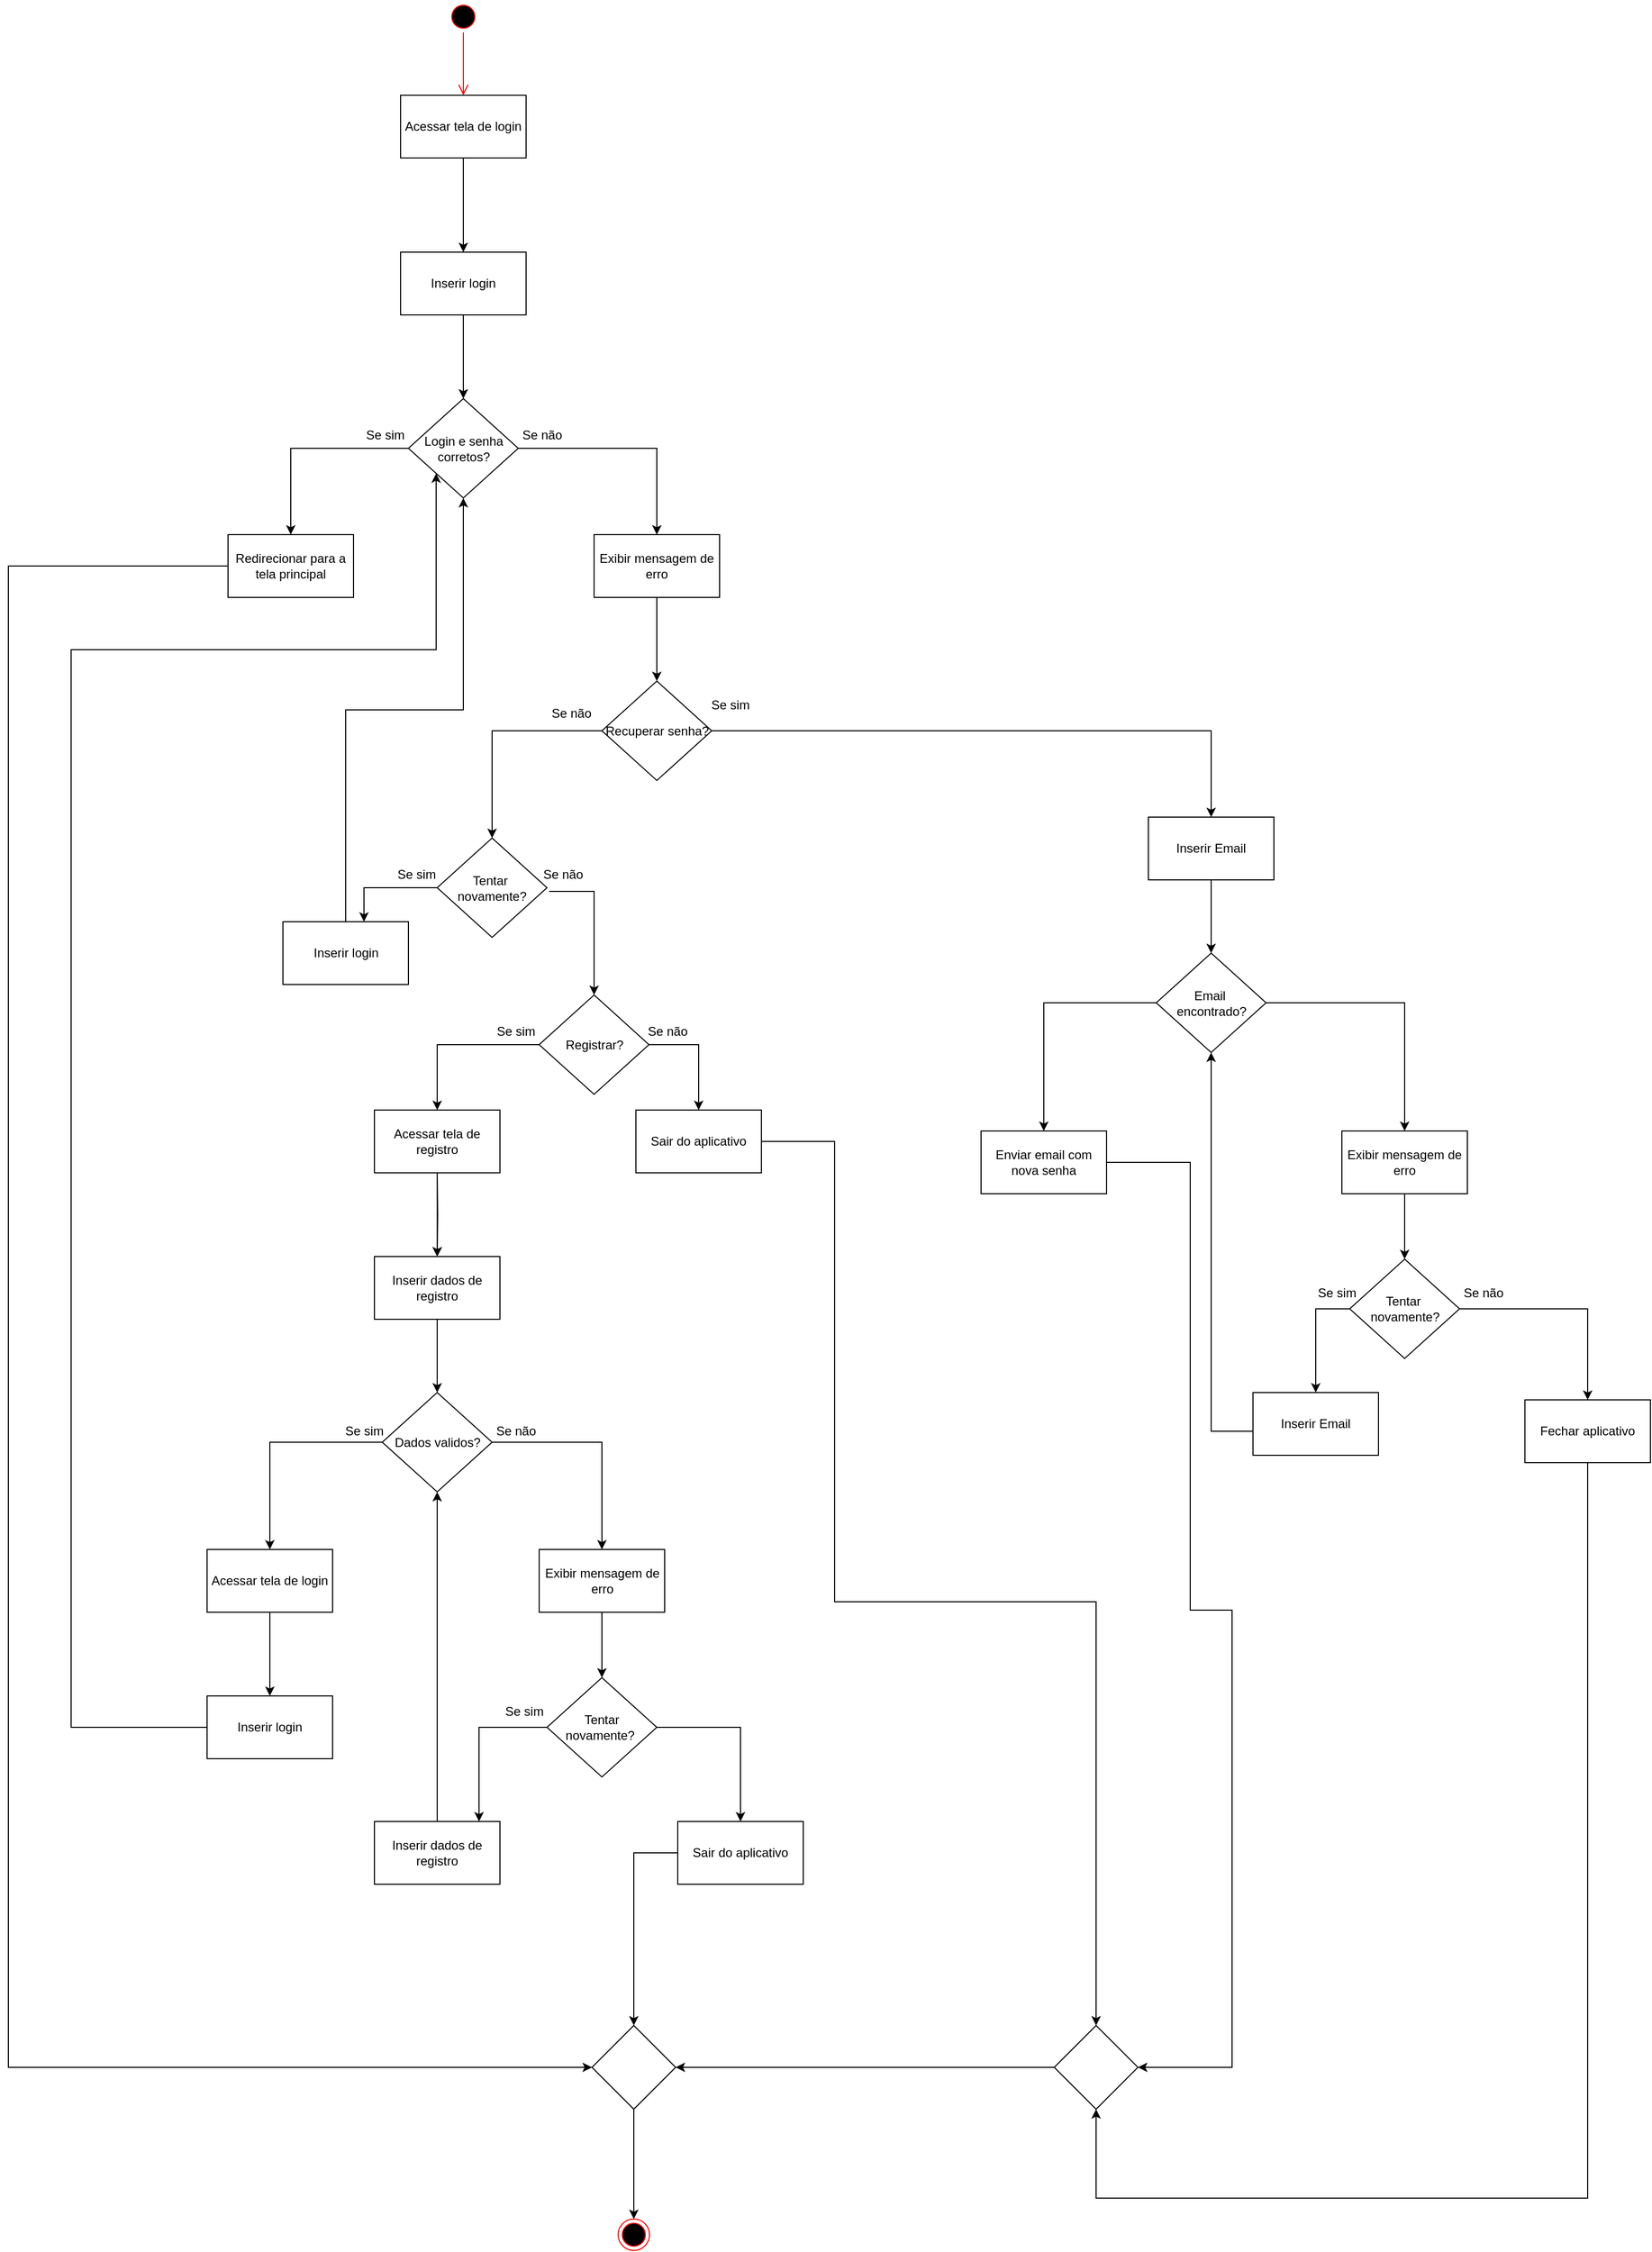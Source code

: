 <mxfile version="24.7.7">
  <diagram name="Page-1" id="e7e014a7-5840-1c2e-5031-d8a46d1fe8dd">
    <mxGraphModel dx="1341" dy="760" grid="1" gridSize="10" guides="1" tooltips="1" connect="1" arrows="1" fold="1" page="1" pageScale="1" pageWidth="1169" pageHeight="826" background="none" math="0" shadow="0">
      <root>
        <mxCell id="0" />
        <mxCell id="1" parent="0" />
        <mxCell id="74DpVo1cie8Z_NDiLxF8-41" value="" style="ellipse;html=1;shape=startState;fillColor=#000000;strokeColor=#ff0000;" parent="1" vertex="1">
          <mxGeometry x="430" y="130" width="30" height="30" as="geometry" />
        </mxCell>
        <mxCell id="74DpVo1cie8Z_NDiLxF8-42" value="" style="edgeStyle=orthogonalEdgeStyle;html=1;verticalAlign=bottom;endArrow=open;endSize=8;strokeColor=#ff0000;rounded=0;" parent="1" source="74DpVo1cie8Z_NDiLxF8-41" target="XFyrsyvMlEconvTyk-SM-2" edge="1">
          <mxGeometry relative="1" as="geometry">
            <mxPoint x="445" y="220" as="targetPoint" />
          </mxGeometry>
        </mxCell>
        <mxCell id="74DpVo1cie8Z_NDiLxF8-45" value="" style="edgeStyle=orthogonalEdgeStyle;rounded=0;orthogonalLoop=1;jettySize=auto;html=1;" parent="1" source="XFyrsyvMlEconvTyk-SM-2" target="XFyrsyvMlEconvTyk-SM-3" edge="1">
          <mxGeometry relative="1" as="geometry">
            <mxPoint x="445" y="290" as="sourcePoint" />
            <mxPoint x="445" y="370" as="targetPoint" />
          </mxGeometry>
        </mxCell>
        <mxCell id="74DpVo1cie8Z_NDiLxF8-47" value="" style="edgeStyle=orthogonalEdgeStyle;rounded=0;orthogonalLoop=1;jettySize=auto;html=1;" parent="1" source="XFyrsyvMlEconvTyk-SM-3" target="74DpVo1cie8Z_NDiLxF8-46" edge="1">
          <mxGeometry relative="1" as="geometry">
            <mxPoint x="445" y="440" as="sourcePoint" />
          </mxGeometry>
        </mxCell>
        <mxCell id="74DpVo1cie8Z_NDiLxF8-52" value="" style="edgeStyle=orthogonalEdgeStyle;rounded=0;orthogonalLoop=1;jettySize=auto;html=1;" parent="1" source="74DpVo1cie8Z_NDiLxF8-46" target="XFyrsyvMlEconvTyk-SM-4" edge="1">
          <mxGeometry relative="1" as="geometry">
            <mxPoint x="280" y="640" as="targetPoint" />
          </mxGeometry>
        </mxCell>
        <mxCell id="74DpVo1cie8Z_NDiLxF8-46" value="Login e senha corretos?" style="rhombus;whiteSpace=wrap;html=1;" parent="1" vertex="1">
          <mxGeometry x="392.5" y="510" width="105" height="95" as="geometry" />
        </mxCell>
        <mxCell id="74DpVo1cie8Z_NDiLxF8-50" value="Se sim" style="text;html=1;align=center;verticalAlign=middle;resizable=0;points=[];autosize=1;strokeColor=none;fillColor=none;" parent="1" vertex="1">
          <mxGeometry x="340" y="530" width="60" height="30" as="geometry" />
        </mxCell>
        <mxCell id="74DpVo1cie8Z_NDiLxF8-54" value="" style="edgeStyle=orthogonalEdgeStyle;rounded=0;orthogonalLoop=1;jettySize=auto;html=1;" parent="1" source="74DpVo1cie8Z_NDiLxF8-46" target="XFyrsyvMlEconvTyk-SM-6" edge="1">
          <mxGeometry relative="1" as="geometry">
            <mxPoint x="630" y="640" as="targetPoint" />
          </mxGeometry>
        </mxCell>
        <mxCell id="74DpVo1cie8Z_NDiLxF8-59" value="" style="edgeStyle=orthogonalEdgeStyle;rounded=0;orthogonalLoop=1;jettySize=auto;html=1;" parent="1" source="XFyrsyvMlEconvTyk-SM-6" target="74DpVo1cie8Z_NDiLxF8-60" edge="1">
          <mxGeometry relative="1" as="geometry">
            <mxPoint x="630" y="780" as="targetPoint" />
            <mxPoint x="630" y="710" as="sourcePoint" />
          </mxGeometry>
        </mxCell>
        <mxCell id="74DpVo1cie8Z_NDiLxF8-55" value="Se não" style="text;html=1;align=center;verticalAlign=middle;resizable=0;points=[];autosize=1;strokeColor=none;fillColor=none;" parent="1" vertex="1">
          <mxGeometry x="490" y="530" width="60" height="30" as="geometry" />
        </mxCell>
        <mxCell id="74DpVo1cie8Z_NDiLxF8-64" style="edgeStyle=orthogonalEdgeStyle;rounded=0;orthogonalLoop=1;jettySize=auto;html=1;" parent="1" source="74DpVo1cie8Z_NDiLxF8-60" target="2-5P5KqRT0Zb7ZeZS0hx-3" edge="1">
          <mxGeometry relative="1" as="geometry">
            <mxPoint x="480" y="930" as="targetPoint" />
          </mxGeometry>
        </mxCell>
        <mxCell id="XFyrsyvMlEconvTyk-SM-8" value="" style="edgeStyle=orthogonalEdgeStyle;rounded=0;orthogonalLoop=1;jettySize=auto;html=1;" edge="1" parent="1" source="74DpVo1cie8Z_NDiLxF8-60" target="XFyrsyvMlEconvTyk-SM-57">
          <mxGeometry relative="1" as="geometry">
            <mxPoint x="815" y="960" as="targetPoint" />
            <Array as="points">
              <mxPoint x="1160" y="827" />
            </Array>
          </mxGeometry>
        </mxCell>
        <mxCell id="74DpVo1cie8Z_NDiLxF8-60" value="Recuperar senha?" style="rhombus;whiteSpace=wrap;html=1;" parent="1" vertex="1">
          <mxGeometry x="577.5" y="780" width="105" height="95" as="geometry" />
        </mxCell>
        <mxCell id="2-5P5KqRT0Zb7ZeZS0hx-1" value="Se sim" style="text;html=1;align=center;verticalAlign=middle;resizable=0;points=[];autosize=1;strokeColor=none;fillColor=none;" parent="1" vertex="1">
          <mxGeometry x="670" y="788" width="60" height="30" as="geometry" />
        </mxCell>
        <mxCell id="2-5P5KqRT0Zb7ZeZS0hx-2" value="Se não" style="text;html=1;align=center;verticalAlign=middle;resizable=0;points=[];autosize=1;strokeColor=none;fillColor=none;" parent="1" vertex="1">
          <mxGeometry x="517.5" y="796" width="60" height="30" as="geometry" />
        </mxCell>
        <mxCell id="2-5P5KqRT0Zb7ZeZS0hx-8" value="" style="edgeStyle=orthogonalEdgeStyle;rounded=0;orthogonalLoop=1;jettySize=auto;html=1;exitX=0.283;exitY=1.033;exitDx=0;exitDy=0;exitPerimeter=0;entryX=0.5;entryY=0;entryDx=0;entryDy=0;" parent="1" source="XFyrsyvMlEconvTyk-SM-11" target="2-5P5KqRT0Zb7ZeZS0hx-7" edge="1">
          <mxGeometry relative="1" as="geometry">
            <mxPoint x="540" y="1000" as="sourcePoint" />
            <mxPoint x="640" y="1060" as="targetPoint" />
            <Array as="points">
              <mxPoint x="570" y="981" />
            </Array>
          </mxGeometry>
        </mxCell>
        <mxCell id="XFyrsyvMlEconvTyk-SM-42" style="edgeStyle=orthogonalEdgeStyle;rounded=0;orthogonalLoop=1;jettySize=auto;html=1;" edge="1" parent="1" source="2-5P5KqRT0Zb7ZeZS0hx-3" target="XFyrsyvMlEconvTyk-SM-41">
          <mxGeometry relative="1" as="geometry">
            <Array as="points">
              <mxPoint x="350" y="978" />
            </Array>
          </mxGeometry>
        </mxCell>
        <mxCell id="2-5P5KqRT0Zb7ZeZS0hx-3" value="Tentar&amp;nbsp; novamente?" style="rhombus;whiteSpace=wrap;html=1;" parent="1" vertex="1">
          <mxGeometry x="420" y="930" width="105" height="95" as="geometry" />
        </mxCell>
        <mxCell id="2-5P5KqRT0Zb7ZeZS0hx-6" value="Se sim" style="text;html=1;align=center;verticalAlign=middle;resizable=0;points=[];autosize=1;strokeColor=none;fillColor=none;" parent="1" vertex="1">
          <mxGeometry x="370" y="950" width="60" height="30" as="geometry" />
        </mxCell>
        <mxCell id="XFyrsyvMlEconvTyk-SM-1" style="edgeStyle=orthogonalEdgeStyle;rounded=0;orthogonalLoop=1;jettySize=auto;html=1;" edge="1" parent="1" source="2-5P5KqRT0Zb7ZeZS0hx-7" target="XFyrsyvMlEconvTyk-SM-9">
          <mxGeometry relative="1" as="geometry">
            <mxPoint x="420" y="1230" as="targetPoint" />
          </mxGeometry>
        </mxCell>
        <mxCell id="XFyrsyvMlEconvTyk-SM-15" value="" style="edgeStyle=orthogonalEdgeStyle;rounded=0;orthogonalLoop=1;jettySize=auto;html=1;exitX=1;exitY=0.5;exitDx=0;exitDy=0;" edge="1" parent="1" source="2-5P5KqRT0Zb7ZeZS0hx-7" target="XFyrsyvMlEconvTyk-SM-14">
          <mxGeometry relative="1" as="geometry" />
        </mxCell>
        <mxCell id="2-5P5KqRT0Zb7ZeZS0hx-7" value="Registrar?" style="rhombus;whiteSpace=wrap;html=1;" parent="1" vertex="1">
          <mxGeometry x="517.5" y="1080" width="105" height="95" as="geometry" />
        </mxCell>
        <mxCell id="XFyrsyvMlEconvTyk-SM-2" value="Acessar tela de login" style="rounded=0;whiteSpace=wrap;html=1;" vertex="1" parent="1">
          <mxGeometry x="385" y="220" width="120" height="60" as="geometry" />
        </mxCell>
        <mxCell id="XFyrsyvMlEconvTyk-SM-3" value="Inserir login" style="rounded=0;whiteSpace=wrap;html=1;" vertex="1" parent="1">
          <mxGeometry x="385" y="370" width="120" height="60" as="geometry" />
        </mxCell>
        <mxCell id="XFyrsyvMlEconvTyk-SM-55" style="edgeStyle=orthogonalEdgeStyle;rounded=0;orthogonalLoop=1;jettySize=auto;html=1;" edge="1" parent="1" source="XFyrsyvMlEconvTyk-SM-4" target="XFyrsyvMlEconvTyk-SM-53">
          <mxGeometry relative="1" as="geometry">
            <Array as="points">
              <mxPoint x="10" y="670" />
              <mxPoint x="10" y="2105" />
            </Array>
          </mxGeometry>
        </mxCell>
        <mxCell id="XFyrsyvMlEconvTyk-SM-4" value="Redirecionar para a tela principal" style="rounded=0;whiteSpace=wrap;html=1;" vertex="1" parent="1">
          <mxGeometry x="220" y="640" width="120" height="60" as="geometry" />
        </mxCell>
        <mxCell id="XFyrsyvMlEconvTyk-SM-6" value="Exibir mensagem de erro" style="rounded=0;whiteSpace=wrap;html=1;" vertex="1" parent="1">
          <mxGeometry x="570" y="640" width="120" height="60" as="geometry" />
        </mxCell>
        <mxCell id="XFyrsyvMlEconvTyk-SM-18" value="" style="edgeStyle=orthogonalEdgeStyle;rounded=0;orthogonalLoop=1;jettySize=auto;html=1;" edge="1" parent="1" source="XFyrsyvMlEconvTyk-SM-9">
          <mxGeometry relative="1" as="geometry">
            <mxPoint x="420" y="1330" as="targetPoint" />
          </mxGeometry>
        </mxCell>
        <mxCell id="XFyrsyvMlEconvTyk-SM-9" value="Acessar tela de registro" style="whiteSpace=wrap;html=1;" vertex="1" parent="1">
          <mxGeometry x="360" y="1190" width="120" height="60" as="geometry" />
        </mxCell>
        <mxCell id="XFyrsyvMlEconvTyk-SM-10" value="Se sim" style="text;html=1;align=center;verticalAlign=middle;resizable=0;points=[];autosize=1;strokeColor=none;fillColor=none;" vertex="1" parent="1">
          <mxGeometry x="465" y="1100" width="60" height="30" as="geometry" />
        </mxCell>
        <mxCell id="XFyrsyvMlEconvTyk-SM-11" value="Se não" style="text;html=1;align=center;verticalAlign=middle;resizable=0;points=[];autosize=1;strokeColor=none;fillColor=none;" vertex="1" parent="1">
          <mxGeometry x="510" y="950" width="60" height="30" as="geometry" />
        </mxCell>
        <mxCell id="XFyrsyvMlEconvTyk-SM-56" style="edgeStyle=orthogonalEdgeStyle;rounded=0;orthogonalLoop=1;jettySize=auto;html=1;entryX=0.5;entryY=0;entryDx=0;entryDy=0;" edge="1" parent="1" source="XFyrsyvMlEconvTyk-SM-14" target="XFyrsyvMlEconvTyk-SM-77">
          <mxGeometry relative="1" as="geometry">
            <Array as="points">
              <mxPoint x="800" y="1220" />
              <mxPoint x="800" y="1660" />
              <mxPoint x="1050" y="1660" />
            </Array>
          </mxGeometry>
        </mxCell>
        <mxCell id="XFyrsyvMlEconvTyk-SM-14" value="Sair do aplicativo" style="whiteSpace=wrap;html=1;" vertex="1" parent="1">
          <mxGeometry x="610" y="1190" width="120" height="60" as="geometry" />
        </mxCell>
        <mxCell id="XFyrsyvMlEconvTyk-SM-16" value="Se não" style="text;html=1;align=center;verticalAlign=middle;resizable=0;points=[];autosize=1;strokeColor=none;fillColor=none;" vertex="1" parent="1">
          <mxGeometry x="610" y="1100" width="60" height="30" as="geometry" />
        </mxCell>
        <mxCell id="XFyrsyvMlEconvTyk-SM-24" value="" style="edgeStyle=orthogonalEdgeStyle;rounded=0;orthogonalLoop=1;jettySize=auto;html=1;" edge="1" parent="1" target="XFyrsyvMlEconvTyk-SM-23">
          <mxGeometry relative="1" as="geometry">
            <mxPoint x="420" y="1250" as="sourcePoint" />
          </mxGeometry>
        </mxCell>
        <mxCell id="XFyrsyvMlEconvTyk-SM-27" value="" style="edgeStyle=orthogonalEdgeStyle;rounded=0;orthogonalLoop=1;jettySize=auto;html=1;" edge="1" parent="1" source="XFyrsyvMlEconvTyk-SM-23" target="XFyrsyvMlEconvTyk-SM-26">
          <mxGeometry relative="1" as="geometry" />
        </mxCell>
        <mxCell id="XFyrsyvMlEconvTyk-SM-23" value="Inserir dados de registro" style="whiteSpace=wrap;html=1;" vertex="1" parent="1">
          <mxGeometry x="360" y="1330" width="120" height="60" as="geometry" />
        </mxCell>
        <mxCell id="XFyrsyvMlEconvTyk-SM-29" value="" style="edgeStyle=orthogonalEdgeStyle;rounded=0;orthogonalLoop=1;jettySize=auto;html=1;" edge="1" parent="1" source="XFyrsyvMlEconvTyk-SM-26" target="XFyrsyvMlEconvTyk-SM-28">
          <mxGeometry relative="1" as="geometry" />
        </mxCell>
        <mxCell id="XFyrsyvMlEconvTyk-SM-36" value="" style="edgeStyle=orthogonalEdgeStyle;rounded=0;orthogonalLoop=1;jettySize=auto;html=1;" edge="1" parent="1" source="XFyrsyvMlEconvTyk-SM-26" target="XFyrsyvMlEconvTyk-SM-35">
          <mxGeometry relative="1" as="geometry" />
        </mxCell>
        <mxCell id="XFyrsyvMlEconvTyk-SM-26" value="Dados validos?" style="rhombus;whiteSpace=wrap;html=1;" vertex="1" parent="1">
          <mxGeometry x="367.5" y="1460" width="105" height="95" as="geometry" />
        </mxCell>
        <mxCell id="XFyrsyvMlEconvTyk-SM-33" value="" style="edgeStyle=orthogonalEdgeStyle;rounded=0;orthogonalLoop=1;jettySize=auto;html=1;" edge="1" parent="1" source="XFyrsyvMlEconvTyk-SM-28" target="XFyrsyvMlEconvTyk-SM-32">
          <mxGeometry relative="1" as="geometry" />
        </mxCell>
        <mxCell id="XFyrsyvMlEconvTyk-SM-28" value="Acessar tela de login" style="whiteSpace=wrap;html=1;" vertex="1" parent="1">
          <mxGeometry x="200" y="1610" width="120" height="60" as="geometry" />
        </mxCell>
        <mxCell id="XFyrsyvMlEconvTyk-SM-30" value="Se sim" style="text;html=1;align=center;verticalAlign=middle;resizable=0;points=[];autosize=1;strokeColor=none;fillColor=none;" vertex="1" parent="1">
          <mxGeometry x="320" y="1482" width="60" height="30" as="geometry" />
        </mxCell>
        <mxCell id="XFyrsyvMlEconvTyk-SM-34" style="edgeStyle=orthogonalEdgeStyle;rounded=0;orthogonalLoop=1;jettySize=auto;html=1;" edge="1" parent="1" source="XFyrsyvMlEconvTyk-SM-32" target="74DpVo1cie8Z_NDiLxF8-46">
          <mxGeometry relative="1" as="geometry">
            <mxPoint x="380" y="660" as="targetPoint" />
            <Array as="points">
              <mxPoint x="70" y="1780" />
              <mxPoint x="70" y="750" />
              <mxPoint x="419" y="750" />
            </Array>
          </mxGeometry>
        </mxCell>
        <mxCell id="XFyrsyvMlEconvTyk-SM-32" value="Inserir login" style="whiteSpace=wrap;html=1;" vertex="1" parent="1">
          <mxGeometry x="200" y="1750" width="120" height="60" as="geometry" />
        </mxCell>
        <mxCell id="XFyrsyvMlEconvTyk-SM-39" value="" style="edgeStyle=orthogonalEdgeStyle;rounded=0;orthogonalLoop=1;jettySize=auto;html=1;" edge="1" parent="1" source="XFyrsyvMlEconvTyk-SM-35" target="XFyrsyvMlEconvTyk-SM-40">
          <mxGeometry relative="1" as="geometry">
            <mxPoint x="585" y="1735" as="targetPoint" />
          </mxGeometry>
        </mxCell>
        <mxCell id="XFyrsyvMlEconvTyk-SM-35" value="Exibir mensagem de erro" style="whiteSpace=wrap;html=1;" vertex="1" parent="1">
          <mxGeometry x="517.5" y="1610" width="120" height="60" as="geometry" />
        </mxCell>
        <mxCell id="XFyrsyvMlEconvTyk-SM-37" value="Se não" style="text;html=1;align=center;verticalAlign=middle;resizable=0;points=[];autosize=1;strokeColor=none;fillColor=none;" vertex="1" parent="1">
          <mxGeometry x="465" y="1482" width="60" height="30" as="geometry" />
        </mxCell>
        <mxCell id="XFyrsyvMlEconvTyk-SM-45" value="" style="edgeStyle=orthogonalEdgeStyle;rounded=0;orthogonalLoop=1;jettySize=auto;html=1;" edge="1" parent="1" source="XFyrsyvMlEconvTyk-SM-40" target="XFyrsyvMlEconvTyk-SM-44">
          <mxGeometry relative="1" as="geometry">
            <Array as="points">
              <mxPoint x="460" y="1780" />
            </Array>
          </mxGeometry>
        </mxCell>
        <mxCell id="XFyrsyvMlEconvTyk-SM-50" value="" style="edgeStyle=orthogonalEdgeStyle;rounded=0;orthogonalLoop=1;jettySize=auto;html=1;" edge="1" parent="1" source="XFyrsyvMlEconvTyk-SM-40" target="XFyrsyvMlEconvTyk-SM-49">
          <mxGeometry relative="1" as="geometry" />
        </mxCell>
        <mxCell id="XFyrsyvMlEconvTyk-SM-40" value="Tentar novamente?&amp;nbsp;" style="rhombus;whiteSpace=wrap;html=1;" vertex="1" parent="1">
          <mxGeometry x="525" y="1732.5" width="105" height="95" as="geometry" />
        </mxCell>
        <mxCell id="XFyrsyvMlEconvTyk-SM-43" style="edgeStyle=orthogonalEdgeStyle;rounded=0;orthogonalLoop=1;jettySize=auto;html=1;" edge="1" parent="1" source="XFyrsyvMlEconvTyk-SM-41" target="74DpVo1cie8Z_NDiLxF8-46">
          <mxGeometry relative="1" as="geometry" />
        </mxCell>
        <mxCell id="XFyrsyvMlEconvTyk-SM-41" value="Inserir login" style="whiteSpace=wrap;html=1;" vertex="1" parent="1">
          <mxGeometry x="272.5" y="1010" width="120" height="60" as="geometry" />
        </mxCell>
        <mxCell id="XFyrsyvMlEconvTyk-SM-46" style="edgeStyle=orthogonalEdgeStyle;rounded=0;orthogonalLoop=1;jettySize=auto;html=1;" edge="1" parent="1" source="XFyrsyvMlEconvTyk-SM-44" target="XFyrsyvMlEconvTyk-SM-26">
          <mxGeometry relative="1" as="geometry" />
        </mxCell>
        <mxCell id="XFyrsyvMlEconvTyk-SM-44" value="Inserir dados de registro" style="whiteSpace=wrap;html=1;" vertex="1" parent="1">
          <mxGeometry x="360" y="1870" width="120" height="60" as="geometry" />
        </mxCell>
        <mxCell id="XFyrsyvMlEconvTyk-SM-47" value="Se sim" style="text;html=1;align=center;verticalAlign=middle;resizable=0;points=[];autosize=1;strokeColor=none;fillColor=none;" vertex="1" parent="1">
          <mxGeometry x="472.5" y="1750" width="60" height="30" as="geometry" />
        </mxCell>
        <mxCell id="XFyrsyvMlEconvTyk-SM-54" style="edgeStyle=orthogonalEdgeStyle;rounded=0;orthogonalLoop=1;jettySize=auto;html=1;" edge="1" parent="1" source="XFyrsyvMlEconvTyk-SM-49" target="XFyrsyvMlEconvTyk-SM-53">
          <mxGeometry relative="1" as="geometry" />
        </mxCell>
        <mxCell id="XFyrsyvMlEconvTyk-SM-49" value="Sair do aplicativo" style="whiteSpace=wrap;html=1;" vertex="1" parent="1">
          <mxGeometry x="650" y="1870" width="120" height="60" as="geometry" />
        </mxCell>
        <mxCell id="XFyrsyvMlEconvTyk-SM-51" value="" style="ellipse;html=1;shape=endState;fillColor=#000000;strokeColor=#ff0000;" vertex="1" parent="1">
          <mxGeometry x="593" y="2250" width="30" height="30" as="geometry" />
        </mxCell>
        <mxCell id="XFyrsyvMlEconvTyk-SM-80" value="" style="edgeStyle=orthogonalEdgeStyle;rounded=0;orthogonalLoop=1;jettySize=auto;html=1;" edge="1" parent="1" source="XFyrsyvMlEconvTyk-SM-53" target="XFyrsyvMlEconvTyk-SM-51">
          <mxGeometry relative="1" as="geometry" />
        </mxCell>
        <mxCell id="XFyrsyvMlEconvTyk-SM-53" value="" style="rhombus;whiteSpace=wrap;html=1;" vertex="1" parent="1">
          <mxGeometry x="568" y="2065" width="80" height="80" as="geometry" />
        </mxCell>
        <mxCell id="XFyrsyvMlEconvTyk-SM-59" value="" style="edgeStyle=orthogonalEdgeStyle;rounded=0;orthogonalLoop=1;jettySize=auto;html=1;" edge="1" parent="1" source="XFyrsyvMlEconvTyk-SM-57" target="XFyrsyvMlEconvTyk-SM-60">
          <mxGeometry relative="1" as="geometry">
            <mxPoint x="1160" y="1040" as="targetPoint" />
          </mxGeometry>
        </mxCell>
        <mxCell id="XFyrsyvMlEconvTyk-SM-57" value="Inserir Email" style="whiteSpace=wrap;html=1;" vertex="1" parent="1">
          <mxGeometry x="1100" y="910" width="120" height="60" as="geometry" />
        </mxCell>
        <mxCell id="XFyrsyvMlEconvTyk-SM-62" value="" style="edgeStyle=orthogonalEdgeStyle;rounded=0;orthogonalLoop=1;jettySize=auto;html=1;" edge="1" parent="1" source="XFyrsyvMlEconvTyk-SM-60" target="XFyrsyvMlEconvTyk-SM-61">
          <mxGeometry relative="1" as="geometry" />
        </mxCell>
        <mxCell id="XFyrsyvMlEconvTyk-SM-66" value="" style="edgeStyle=orthogonalEdgeStyle;rounded=0;orthogonalLoop=1;jettySize=auto;html=1;" edge="1" parent="1" source="XFyrsyvMlEconvTyk-SM-60" target="XFyrsyvMlEconvTyk-SM-65">
          <mxGeometry relative="1" as="geometry" />
        </mxCell>
        <mxCell id="XFyrsyvMlEconvTyk-SM-60" value="Email&amp;nbsp; encontrado?" style="rhombus;whiteSpace=wrap;html=1;" vertex="1" parent="1">
          <mxGeometry x="1107.5" y="1040" width="105" height="95" as="geometry" />
        </mxCell>
        <mxCell id="XFyrsyvMlEconvTyk-SM-86" style="edgeStyle=orthogonalEdgeStyle;rounded=0;orthogonalLoop=1;jettySize=auto;html=1;" edge="1" parent="1" source="XFyrsyvMlEconvTyk-SM-61" target="XFyrsyvMlEconvTyk-SM-77">
          <mxGeometry relative="1" as="geometry">
            <mxPoint x="1150" y="2030" as="targetPoint" />
            <Array as="points">
              <mxPoint x="1140" y="1240" />
              <mxPoint x="1140" y="1668" />
              <mxPoint x="1180" y="1668" />
              <mxPoint x="1180" y="2105" />
            </Array>
          </mxGeometry>
        </mxCell>
        <mxCell id="XFyrsyvMlEconvTyk-SM-61" value="Enviar email com nova senha" style="whiteSpace=wrap;html=1;" vertex="1" parent="1">
          <mxGeometry x="940" y="1210" width="120" height="60" as="geometry" />
        </mxCell>
        <mxCell id="XFyrsyvMlEconvTyk-SM-70" value="" style="edgeStyle=orthogonalEdgeStyle;rounded=0;orthogonalLoop=1;jettySize=auto;html=1;" edge="1" parent="1" source="XFyrsyvMlEconvTyk-SM-65" target="XFyrsyvMlEconvTyk-SM-69">
          <mxGeometry relative="1" as="geometry" />
        </mxCell>
        <mxCell id="XFyrsyvMlEconvTyk-SM-65" value="Exibir mensagem de erro" style="whiteSpace=wrap;html=1;" vertex="1" parent="1">
          <mxGeometry x="1285" y="1210" width="120" height="60" as="geometry" />
        </mxCell>
        <mxCell id="XFyrsyvMlEconvTyk-SM-75" value="" style="edgeStyle=orthogonalEdgeStyle;rounded=0;orthogonalLoop=1;jettySize=auto;html=1;exitX=0;exitY=0.5;exitDx=0;exitDy=0;" edge="1" parent="1" source="XFyrsyvMlEconvTyk-SM-69" target="XFyrsyvMlEconvTyk-SM-74">
          <mxGeometry relative="1" as="geometry" />
        </mxCell>
        <mxCell id="XFyrsyvMlEconvTyk-SM-82" value="" style="edgeStyle=orthogonalEdgeStyle;rounded=0;orthogonalLoop=1;jettySize=auto;html=1;" edge="1" parent="1" source="XFyrsyvMlEconvTyk-SM-69" target="XFyrsyvMlEconvTyk-SM-81">
          <mxGeometry relative="1" as="geometry" />
        </mxCell>
        <mxCell id="XFyrsyvMlEconvTyk-SM-69" value="Tentar&amp;nbsp; novamente?" style="rhombus;whiteSpace=wrap;html=1;" vertex="1" parent="1">
          <mxGeometry x="1292.5" y="1332.5" width="105" height="95" as="geometry" />
        </mxCell>
        <mxCell id="XFyrsyvMlEconvTyk-SM-72" value="Se sim" style="text;html=1;align=center;verticalAlign=middle;resizable=0;points=[];autosize=1;strokeColor=none;fillColor=none;" vertex="1" parent="1">
          <mxGeometry x="1250" y="1350" width="60" height="30" as="geometry" />
        </mxCell>
        <mxCell id="XFyrsyvMlEconvTyk-SM-76" style="edgeStyle=orthogonalEdgeStyle;rounded=0;orthogonalLoop=1;jettySize=auto;html=1;" edge="1" parent="1" source="XFyrsyvMlEconvTyk-SM-74" target="XFyrsyvMlEconvTyk-SM-60">
          <mxGeometry relative="1" as="geometry">
            <Array as="points">
              <mxPoint x="1160" y="1497" />
            </Array>
          </mxGeometry>
        </mxCell>
        <mxCell id="XFyrsyvMlEconvTyk-SM-74" value="Inserir Email" style="whiteSpace=wrap;html=1;" vertex="1" parent="1">
          <mxGeometry x="1200" y="1460" width="120" height="60" as="geometry" />
        </mxCell>
        <mxCell id="XFyrsyvMlEconvTyk-SM-79" style="edgeStyle=orthogonalEdgeStyle;rounded=0;orthogonalLoop=1;jettySize=auto;html=1;" edge="1" parent="1" source="XFyrsyvMlEconvTyk-SM-77" target="XFyrsyvMlEconvTyk-SM-53">
          <mxGeometry relative="1" as="geometry" />
        </mxCell>
        <mxCell id="XFyrsyvMlEconvTyk-SM-77" value="" style="rhombus;whiteSpace=wrap;html=1;" vertex="1" parent="1">
          <mxGeometry x="1010" y="2065" width="80" height="80" as="geometry" />
        </mxCell>
        <mxCell id="XFyrsyvMlEconvTyk-SM-84" style="edgeStyle=orthogonalEdgeStyle;rounded=0;orthogonalLoop=1;jettySize=auto;html=1;" edge="1" parent="1" source="XFyrsyvMlEconvTyk-SM-81" target="XFyrsyvMlEconvTyk-SM-77">
          <mxGeometry relative="1" as="geometry">
            <Array as="points">
              <mxPoint x="1520" y="2230" />
              <mxPoint x="1050" y="2230" />
            </Array>
          </mxGeometry>
        </mxCell>
        <mxCell id="XFyrsyvMlEconvTyk-SM-81" value="Fechar aplicativo" style="whiteSpace=wrap;html=1;" vertex="1" parent="1">
          <mxGeometry x="1460" y="1467" width="120" height="60" as="geometry" />
        </mxCell>
        <mxCell id="XFyrsyvMlEconvTyk-SM-83" value="Se não" style="text;html=1;align=center;verticalAlign=middle;resizable=0;points=[];autosize=1;strokeColor=none;fillColor=none;" vertex="1" parent="1">
          <mxGeometry x="1390" y="1350" width="60" height="30" as="geometry" />
        </mxCell>
      </root>
    </mxGraphModel>
  </diagram>
</mxfile>
